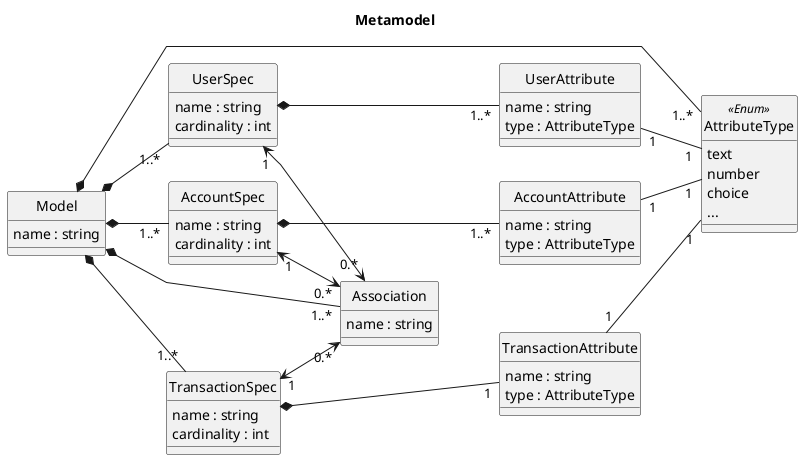 @startuml
left to right direction

skinparam linetype polyline
' skinparam linetype ortho
skinparam monochrome true
skinparam packageStyle rect
skinparam shadowing false

' skinparam nodesep 5
' skinparam ranksep 80
' skinparam padding 2
' !pragma ratio 0.2

title Metamodel

class Model {
    name : string
}

class UserSpec {
    name : string
    cardinality : int
}

class UserAttribute {
    name : string
    type : AttributeType
}

class AccountSpec {
    name : string
    cardinality : int
}

class AccountAttribute {
    name : string
    type : AttributeType
}

class TransactionSpec {
    name : string
    cardinality : int
}

class TransactionAttribute {
    name : string
    type : AttributeType
}

class Association {
    name : string
}

class AttributeType <<Enum>> {
    text
    number
    choice
    ...
}

Model *--- "1..*" AttributeType

Model *-- "1..*" UserSpec
UserSpec *--- "1..*" UserAttribute
UserAttribute "1" -- "1" AttributeType

Model *-- "1..*" AccountSpec
AccountSpec *--- "1..*" AccountAttribute
AccountAttribute "1" -- "1" AttributeType

Model *-- "1..*" TransactionSpec
TransactionSpec *--- "1" TransactionAttribute
TransactionAttribute "1" -- "1" AttributeType

Model *--- "1..*" Association
UserSpec "1" <--> "0.*" Association
AccountSpec "1" <--> "0.*" Association
TransactionSpec "1" <--> "0.*" Association

hide circle
@enduml